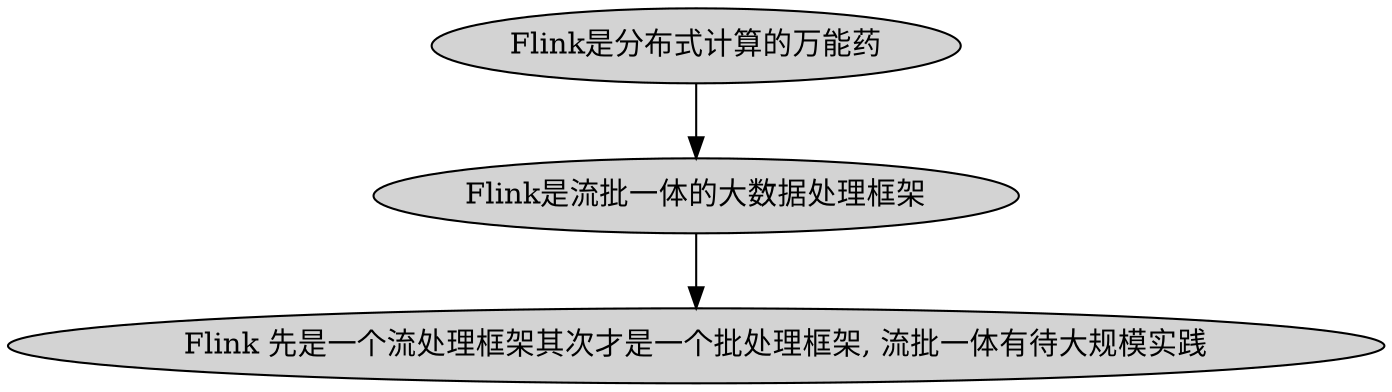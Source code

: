 digraph G {

  a[label="Flink是分布式计算的万能药" style=filled]
  b[label="Flink是流批一体的大数据处理框架"  style=filled]
  c[label="Flink 先是一个流处理框架其次才是一个批处理框架, 流批一体有待大规模实践" style=filled]
  
  a -> b
  b -> c
}
